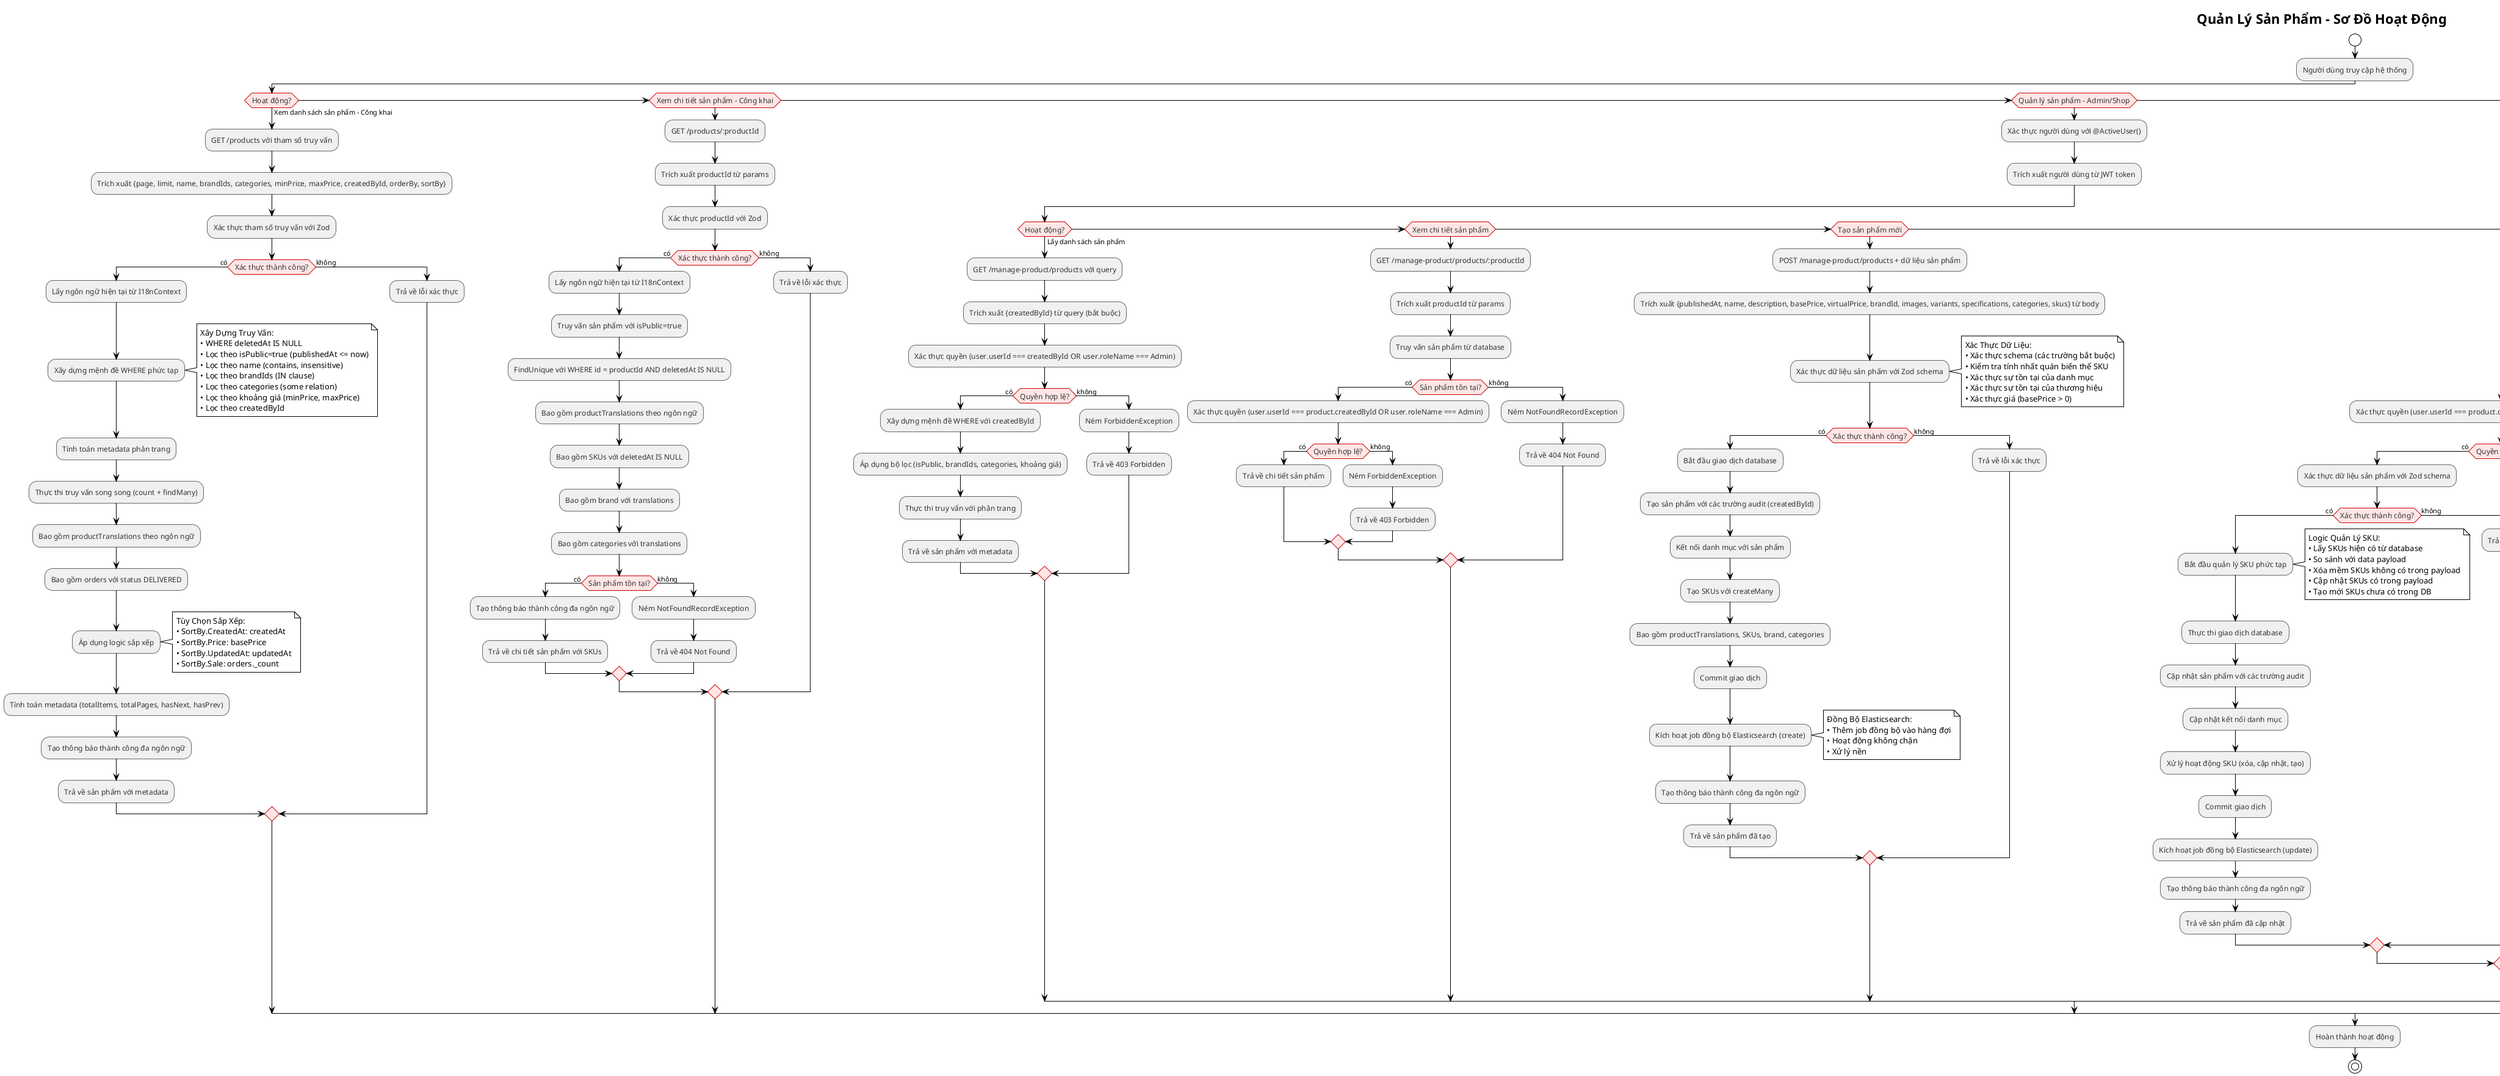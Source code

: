 @startuml Product Management Activity Diagram
!theme plain
skinparam backgroundColor #FFFFFF
skinparam activityFontSize 12
skinparam activityFontColor #333333
skinparam activityBorderColor #666666
skinparam activityBackgroundColor #F0F0F0
skinparam activityDiamondBackgroundColor #FFE6E6
skinparam activityDiamondBorderColor #CC0000

title Quản Lý Sản Phẩm - Sơ Đồ Hoạt Động

start

:Người dùng truy cập hệ thống;

if (Hoạt động?) then (Xem danh sách sản phẩm - Công khai)
  :GET /products với tham số truy vấn;
  :Trích xuất {page, limit, name, brandIds, categories, minPrice, maxPrice, createdById, orderBy, sortBy};
  :Xác thực tham số truy vấn với Zod;
  if (Xác thực thành công?) then (có)
    :Lấy ngôn ngữ hiện tại từ I18nContext;
    :Xây dựng mệnh đề WHERE phức tạp;
    note right
    Xây Dựng Truy Vấn:
    • WHERE deletedAt IS NULL
    • Lọc theo isPublic=true (publishedAt <= now)
    • Lọc theo name (contains, insensitive)
    • Lọc theo brandIds (IN clause)
    • Lọc theo categories (some relation)
    • Lọc theo khoảng giá (minPrice, maxPrice)
    • Lọc theo createdById
    end note
    :Tính toán metadata phân trang;
    :Thực thi truy vấn song song (count + findMany);
    :Bao gồm productTranslations theo ngôn ngữ;
    :Bao gồm orders với status DELIVERED;
    :Áp dụng logic sắp xếp;
    note right
    Tùy Chọn Sắp Xếp:
    • SortBy.CreatedAt: createdAt
    • SortBy.Price: basePrice
    • SortBy.UpdatedAt: updatedAt
    • SortBy.Sale: orders._count
    end note
    :Tính toán metadata (totalItems, totalPages, hasNext, hasPrev);
    :Tạo thông báo thành công đa ngôn ngữ;
    :Trả về sản phẩm với metadata;
  else (không)
    :Trả về lỗi xác thực;
  endif

elseif (Xem chi tiết sản phẩm - Công khai)
  :GET /products/:productId;
  :Trích xuất productId từ params;
  :Xác thực productId với Zod;
  if (Xác thực thành công?) then (có)
    :Lấy ngôn ngữ hiện tại từ I18nContext;
    :Truy vấn sản phẩm với isPublic=true;
    :FindUnique với WHERE id = productId AND deletedAt IS NULL;
    :Bao gồm productTranslations theo ngôn ngữ;
    :Bao gồm SKUs với deletedAt IS NULL;
    :Bao gồm brand với translations;
    :Bao gồm categories với translations;
    if (Sản phẩm tồn tại?) then (có)
      :Tạo thông báo thành công đa ngôn ngữ;
      :Trả về chi tiết sản phẩm với SKUs;
    else (không)
      :Ném NotFoundRecordException;
      :Trả về 404 Not Found;
    endif
  else (không)
    :Trả về lỗi xác thực;
  endif

elseif (Quản lý sản phẩm - Admin/Shop)
  :Xác thực người dùng với @ActiveUser();
  :Trích xuất người dùng từ JWT token;
  if (Hoạt động?) then (Lấy danh sách sản phẩm)
    :GET /manage-product/products với query;
    :Trích xuất {createdById} từ query (bắt buộc);
    :Xác thực quyền (user.userId === createdById OR user.roleName === Admin);
    if (Quyền hợp lệ?) then (có)
      :Xây dựng mệnh đề WHERE với createdById;
      :Áp dụng bộ lọc (isPublic, brandIds, categories, khoảng giá);
      :Thực thi truy vấn với phân trang;
      :Trả về sản phẩm với metadata;
    else (không)
      :Ném ForbiddenException;
      :Trả về 403 Forbidden;
    endif

  elseif (Xem chi tiết sản phẩm)
    :GET /manage-product/products/:productId;
    :Trích xuất productId từ params;
    :Truy vấn sản phẩm từ database;
    if (Sản phẩm tồn tại?) then (có)
      :Xác thực quyền (user.userId === product.createdById OR user.roleName === Admin);
      if (Quyền hợp lệ?) then (có)
        :Trả về chi tiết sản phẩm;
      else (không)
        :Ném ForbiddenException;
        :Trả về 403 Forbidden;
      endif
    else (không)
      :Ném NotFoundRecordException;
      :Trả về 404 Not Found;
    endif

  elseif (Tạo sản phẩm mới)
    :POST /manage-product/products + dữ liệu sản phẩm;
    :Trích xuất {publishedAt, name, description, basePrice, virtualPrice, brandId, images, variants, specifications, categories, skus} từ body;
    :Xác thực dữ liệu sản phẩm với Zod schema;
    note right
    Xác Thực Dữ Liệu:
    • Xác thực schema (các trường bắt buộc)
    • Kiểm tra tính nhất quán biến thể SKU
    • Xác thực sự tồn tại của danh mục
    • Xác thực sự tồn tại của thương hiệu
    • Xác thực giá (basePrice > 0)
    end note
    if (Xác thực thành công?) then (có)
      :Bắt đầu giao dịch database;
      :Tạo sản phẩm với các trường audit (createdById);
      :Kết nối danh mục với sản phẩm;
      :Tạo SKUs với createMany;
      :Bao gồm productTranslations, SKUs, brand, categories;
      :Commit giao dịch;
      :Kích hoạt job đồng bộ Elasticsearch (create);
      note right
        Đồng Bộ Elasticsearch:
        • Thêm job đồng bộ vào hàng đợi
        • Hoạt động không chặn
        • Xử lý nền
        end note
      :Tạo thông báo thành công đa ngôn ngữ;
      :Trả về sản phẩm đã tạo;
    else (không)
      :Trả về lỗi xác thực;
    endif

  elseif (Cập nhật sản phẩm)
    :PUT /manage-product/products/:productId + dữ liệu sản phẩm;
    :Trích xuất productId và người dùng;
    :Truy vấn sản phẩm hiện có từ database;
    if (Sản phẩm tồn tại?) then (có)
      :Xác thực quyền (user.userId === product.createdById OR user.roleName === Admin);
      if (Quyền hợp lệ?) then (có)
        :Xác thực dữ liệu sản phẩm với Zod schema;
        if (Xác thực thành công?) then (có)
          :Bắt đầu quản lý SKU phức tạp;
          note right
            Logic Quản Lý SKU:
            • Lấy SKUs hiện có từ database
            • So sánh với data payload
            • Xóa mềm SKUs không có trong payload
            • Cập nhật SKUs có trong payload
            • Tạo mới SKUs chưa có trong DB
            end note
          :Thực thi giao dịch database;
          :Cập nhật sản phẩm với các trường audit;
          :Cập nhật kết nối danh mục;
          :Xử lý hoạt động SKU (xóa, cập nhật, tạo);
          :Commit giao dịch;
          :Kích hoạt job đồng bộ Elasticsearch (update);
          :Tạo thông báo thành công đa ngôn ngữ;
          :Trả về sản phẩm đã cập nhật;
        else (không)
          :Trả về lỗi xác thực;
        endif
      else (không)
        :Ném ForbiddenException;
        :Trả về 403 Forbidden;
      endif
    else (không)
      :Ném NotFoundRecordException;
      :Trả về 404 Not Found;
    endif

  elseif (Xóa sản phẩm)
    :DELETE /manage-product/products/:productId;
    :Trích xuất productId và người dùng;
    :Truy vấn sản phẩm hiện có từ database;
    if (Sản phẩm tồn tại?) then (có)
      :Xác thực quyền (user.userId === product.createdById OR user.roleName === Admin);
      if (Quyền hợp lệ?) then (có)
        :Thực thi hoạt động xóa mềm;
        :Cập nhật sản phẩm với deletedAt và deletedById;
        :Cập nhật productTranslations với xóa mềm;
        :Cập nhật SKUs với xóa mềm;
        :Kích hoạt job đồng bộ Elasticsearch (delete);
        :Tạo thông báo thành công đa ngôn ngữ;
        :Trả về phản hồi thành công;
      else (không)
        :Ném ForbiddenException;
        :Trả về 403 Forbidden;
      endif
    else (không)
      :Ném NotFoundRecordException;
      :Trả về 404 Not Found;
    endif
  endif

elseif (Quản lý dịch thuật sản phẩm)
  :Xác thực người dùng với @ActiveUser();
  if (Hoạt động?) then (Tạo dịch thuật)
    :POST /product-translations + {productId, name, description, languageId};
    :Xác thực dữ liệu dịch thuật với Zod;
    if (Xác thực thành công?) then (có)
      :Tạo dịch thuật với các trường audit;
      :Thực thi INSERT database;
      if (Unique constraint hợp lệ?) then (có)
        :Trả về dịch thuật đã tạo;
      else (không)
        :Ném ProductTranslationAlreadyExistsException;
        :Trả về 422 Unprocessable Entity;
      endif
    else (không)
      :Trả về lỗi xác thực;
    endif

  elseif (Cập nhật dịch thuật)
    :PUT /product-translations/:translationId + dữ liệu;
    :Trích xuất translationId và người dùng;
    :Xác thực dữ liệu dịch thuật với Zod;
    if (Xác thực thành công?) then (có)
      :Cập nhật dịch thuật với các trường audit;
      :Thực thi UPDATE database;
      if (Dịch thuật tồn tại?) then (có)
        if (Unique constraint hợp lệ?) then (có)
          :Tạo thông báo thành công đa ngôn ngữ;
          :Trả về dịch thuật đã cập nhật;
        else (không)
          :Ném ProductTranslationAlreadyExistsException;
          :Trả về 422 Unprocessable Entity;
        endif
      else (không)
        :Ném NotFoundRecordException;
        :Trả về 404 Not Found;
      endif
    else (không)
      :Trả về lỗi xác thực;
    endif

  elseif (Xóa dịch thuật)
    :DELETE /product-translations/:translationId;
    :Trích xuất translationId và người dùng;
    :Thực thi hoạt động xóa mềm;
    :Cập nhật dịch thuật với deletedAt và deletedById;
    if (Dịch thuật tồn tại?) then (có)
      :Tạo thông báo thành công đa ngôn ngữ;
      :Trả về phản hồi thành công;
    else (không)
      :Ném NotFoundRecordException;
      :Trả về 404 Not Found;
    endif
  endif

else (Hoạt động không hợp lệ)
  :Trả về 400 Bad Request;
endif

:Hoàn thành hoạt động;

stop

@enduml
